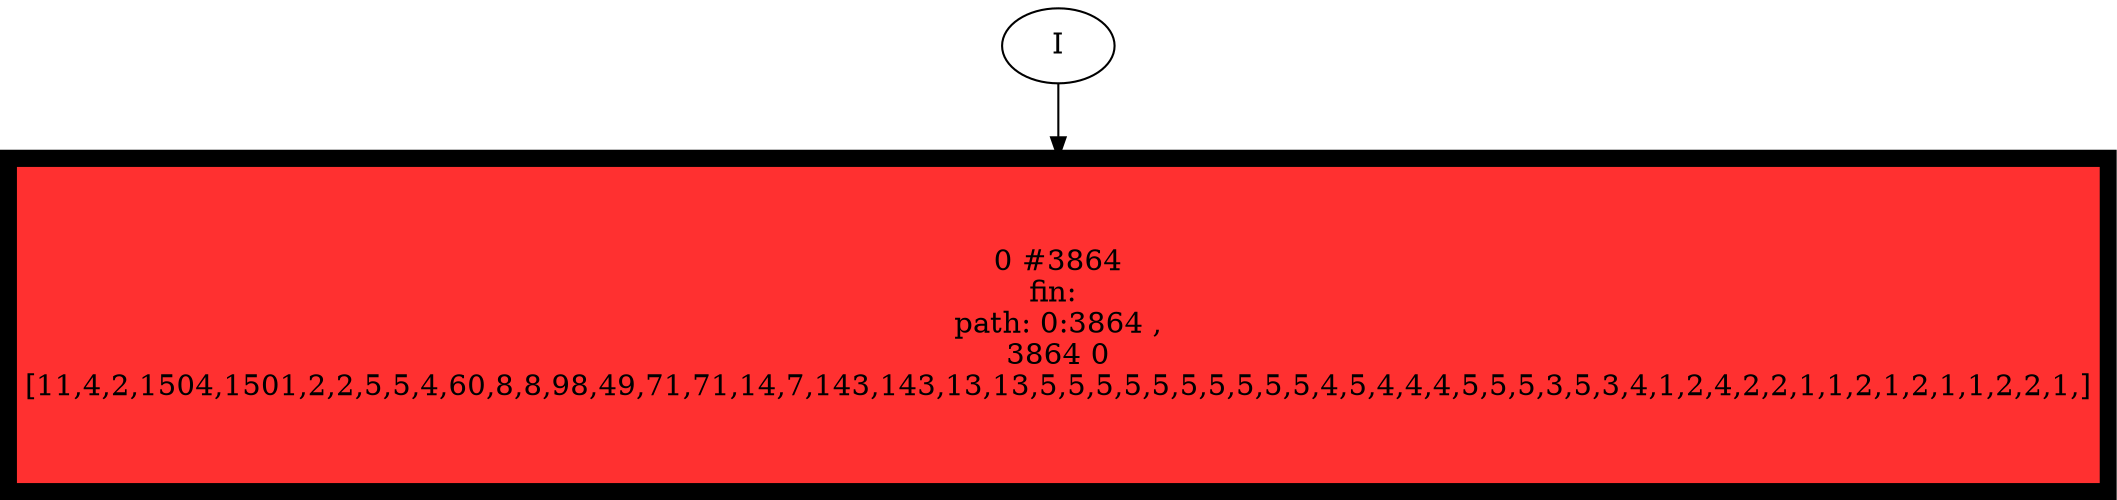 // produced with flexfringe // 
digraph DFA {
	0 [label="root" shape=box];
		I -> 0;
	0 [ label="0 #3864
fin: 
 path: 0:3864 , 
3864 0
[11,4,2,1504,1501,2,2,5,5,4,60,8,8,98,49,71,71,14,7,143,143,13,13,5,5,5,5,5,5,5,5,5,5,4,5,4,4,4,5,5,5,3,5,3,4,1,2,4,2,2,1,1,2,1,2,1,1,2,2,1,]" , style=filled, fillcolor="firebrick1", width=2.22567, height=2.22567, penwidth=8.25972];
}

